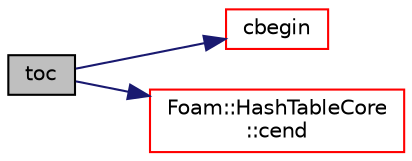 digraph "toc"
{
  bgcolor="transparent";
  edge [fontname="Helvetica",fontsize="10",labelfontname="Helvetica",labelfontsize="10"];
  node [fontname="Helvetica",fontsize="10",shape=record];
  rankdir="LR";
  Node1 [label="toc",height=0.2,width=0.4,color="black", fillcolor="grey75", style="filled", fontcolor="black"];
  Node1 -> Node2 [color="midnightblue",fontsize="10",style="solid",fontname="Helvetica"];
  Node2 [label="cbegin",height=0.2,width=0.4,color="red",URL="$a00984.html#ab1189730928df4f10269890176772b84",tooltip="const_iterator set to the beginning of the HashTable "];
  Node1 -> Node3 [color="midnightblue",fontsize="10",style="solid",fontname="Helvetica"];
  Node3 [label="Foam::HashTableCore\l::cend",height=0.2,width=0.4,color="red",URL="$a00985.html#abebef92bf3178033aacf376f215b830c",tooltip="iteratorEnd set to beyond the end of any HashTable "];
}

